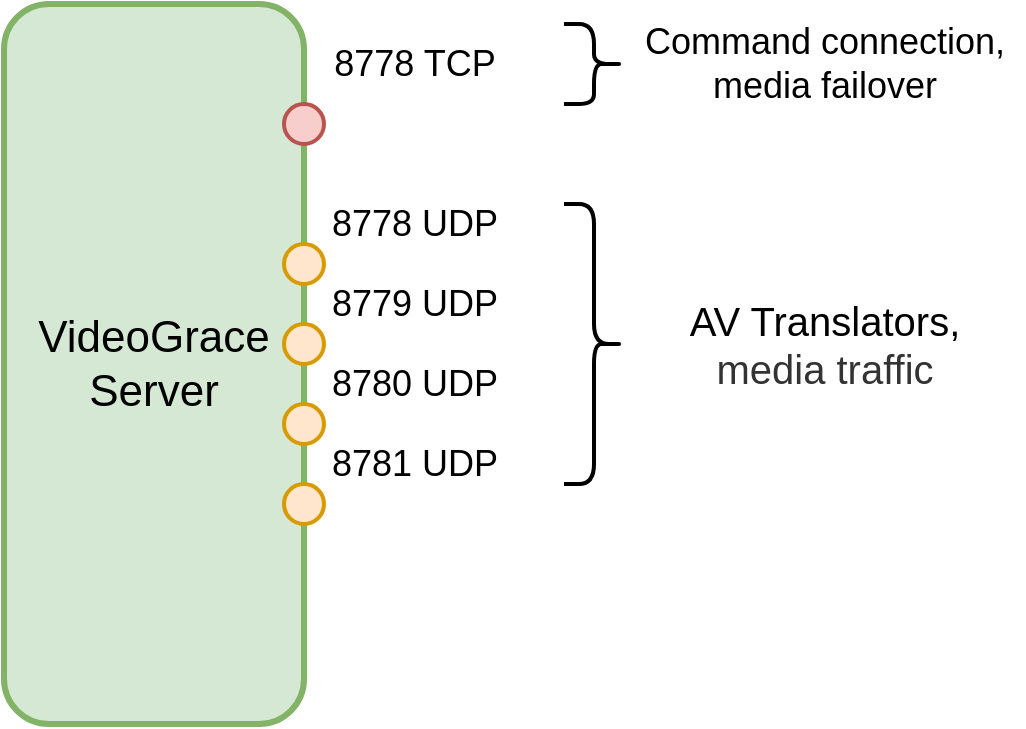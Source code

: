 <mxfile version="23.1.5" type="google">
  <diagram name="Страница — 1" id="yXJeaMvFoXF_CdNia8LF">
    <mxGraphModel grid="1" page="1" gridSize="10" guides="1" tooltips="1" connect="1" arrows="1" fold="1" pageScale="1" pageWidth="827" pageHeight="1169" math="0" shadow="0">
      <root>
        <mxCell id="0" />
        <mxCell id="1" parent="0" />
        <mxCell id="WZh6ZhMA239aKEn7YsyJ-1" value="&lt;font style=&quot;font-size: 22px;&quot;&gt;VideoGrace Server&lt;/font&gt;" style="rounded=1;whiteSpace=wrap;html=1;fillColor=#d5e8d4;strokeColor=#82b366;strokeWidth=3;" vertex="1" parent="1">
          <mxGeometry x="40" y="40" width="150" height="360" as="geometry" />
        </mxCell>
        <mxCell id="WZh6ZhMA239aKEn7YsyJ-3" value="" style="ellipse;whiteSpace=wrap;html=1;aspect=fixed;fillColor=#f8cecc;strokeColor=#b85450;strokeWidth=2;" vertex="1" parent="1">
          <mxGeometry x="180" y="90" width="20" height="20" as="geometry" />
        </mxCell>
        <mxCell id="WZh6ZhMA239aKEn7YsyJ-4" value="&lt;font face=&quot;Helvetica&quot; style=&quot;font-size: 18px;&quot;&gt;8778 TCP&lt;/font&gt;" style="text;html=1;align=center;verticalAlign=middle;resizable=0;points=[];autosize=1;strokeColor=none;fillColor=none;" vertex="1" parent="1">
          <mxGeometry x="195" y="50" width="100" height="40" as="geometry" />
        </mxCell>
        <mxCell id="WZh6ZhMA239aKEn7YsyJ-5" value="" style="ellipse;whiteSpace=wrap;html=1;aspect=fixed;fillColor=#ffe6cc;strokeColor=#d79b00;strokeWidth=2;" vertex="1" parent="1">
          <mxGeometry x="180" y="160" width="20" height="20" as="geometry" />
        </mxCell>
        <mxCell id="WZh6ZhMA239aKEn7YsyJ-6" value="" style="ellipse;whiteSpace=wrap;html=1;aspect=fixed;fillColor=#ffe6cc;strokeColor=#d79b00;strokeWidth=2;" vertex="1" parent="1">
          <mxGeometry x="180" y="200" width="20" height="20" as="geometry" />
        </mxCell>
        <mxCell id="WZh6ZhMA239aKEn7YsyJ-7" value="" style="ellipse;whiteSpace=wrap;html=1;aspect=fixed;fillColor=#ffe6cc;strokeColor=#d79b00;strokeWidth=2;" vertex="1" parent="1">
          <mxGeometry x="180" y="240" width="20" height="20" as="geometry" />
        </mxCell>
        <mxCell id="WZh6ZhMA239aKEn7YsyJ-8" value="" style="ellipse;whiteSpace=wrap;html=1;aspect=fixed;fillColor=#ffe6cc;strokeColor=#d79b00;strokeWidth=2;" vertex="1" parent="1">
          <mxGeometry x="180" y="280" width="20" height="20" as="geometry" />
        </mxCell>
        <mxCell id="WZh6ZhMA239aKEn7YsyJ-9" value="&lt;font face=&quot;Helvetica&quot; style=&quot;font-size: 18px;&quot;&gt;8778 UDP&lt;/font&gt;" style="text;html=1;align=center;verticalAlign=middle;resizable=0;points=[];autosize=1;strokeColor=none;fillColor=none;" vertex="1" parent="1">
          <mxGeometry x="190" y="130" width="110" height="40" as="geometry" />
        </mxCell>
        <mxCell id="WZh6ZhMA239aKEn7YsyJ-10" value="&lt;font face=&quot;Helvetica&quot; style=&quot;font-size: 18px;&quot;&gt;8779 UDP&lt;/font&gt;" style="text;html=1;align=center;verticalAlign=middle;resizable=0;points=[];autosize=1;strokeColor=none;fillColor=none;" vertex="1" parent="1">
          <mxGeometry x="190" y="170" width="110" height="40" as="geometry" />
        </mxCell>
        <mxCell id="WZh6ZhMA239aKEn7YsyJ-11" value="&lt;font face=&quot;Helvetica&quot; style=&quot;font-size: 18px;&quot;&gt;8780 UDP&lt;/font&gt;" style="text;html=1;align=center;verticalAlign=middle;resizable=0;points=[];autosize=1;strokeColor=none;fillColor=none;" vertex="1" parent="1">
          <mxGeometry x="190" y="210" width="110" height="40" as="geometry" />
        </mxCell>
        <mxCell id="WZh6ZhMA239aKEn7YsyJ-12" value="&lt;font face=&quot;Helvetica&quot; style=&quot;font-size: 18px;&quot;&gt;8781 UDP&lt;/font&gt;" style="text;html=1;align=center;verticalAlign=middle;resizable=0;points=[];autosize=1;strokeColor=none;fillColor=none;" vertex="1" parent="1">
          <mxGeometry x="190" y="250" width="110" height="40" as="geometry" />
        </mxCell>
        <mxCell id="-I8UMZvwhjBuwq5xOJi--2" value="" style="shape=curlyBracket;whiteSpace=wrap;html=1;rounded=1;flipH=1;labelPosition=right;verticalLabelPosition=middle;align=left;verticalAlign=middle;size=0.5;strokeWidth=2;" vertex="1" parent="1">
          <mxGeometry x="320" y="140" width="30" height="140" as="geometry" />
        </mxCell>
        <mxCell id="-I8UMZvwhjBuwq5xOJi--3" value="&lt;font style=&quot;font-size: 20px;&quot;&gt;AV Translators,&lt;br style=&quot;border-color: var(--border-color); color: rgb(51, 51, 51);&quot;&gt;&lt;span style=&quot;color: rgb(51, 51, 51);&quot;&gt;media traffic&lt;/span&gt;&lt;/font&gt;" style="text;html=1;align=center;verticalAlign=middle;resizable=0;points=[];autosize=1;strokeColor=none;fillColor=none;" vertex="1" parent="1">
          <mxGeometry x="370" y="180" width="160" height="60" as="geometry" />
        </mxCell>
        <mxCell id="-I8UMZvwhjBuwq5xOJi--4" value="" style="shape=curlyBracket;whiteSpace=wrap;html=1;rounded=1;flipH=1;labelPosition=right;verticalLabelPosition=middle;align=left;verticalAlign=middle;strokeWidth=2;" vertex="1" parent="1">
          <mxGeometry x="320" y="50" width="30" height="40" as="geometry" />
        </mxCell>
        <mxCell id="-I8UMZvwhjBuwq5xOJi--5" value="&lt;font style=&quot;font-size: 18px;&quot;&gt;Command connection,&lt;br&gt;&lt;font style=&quot;font-size: 18px;&quot;&gt;media failover&lt;/font&gt;&lt;/font&gt;" style="text;html=1;align=center;verticalAlign=middle;resizable=0;points=[];autosize=1;strokeColor=none;fillColor=none;" vertex="1" parent="1">
          <mxGeometry x="350" y="40" width="200" height="60" as="geometry" />
        </mxCell>
      </root>
    </mxGraphModel>
  </diagram>
</mxfile>
